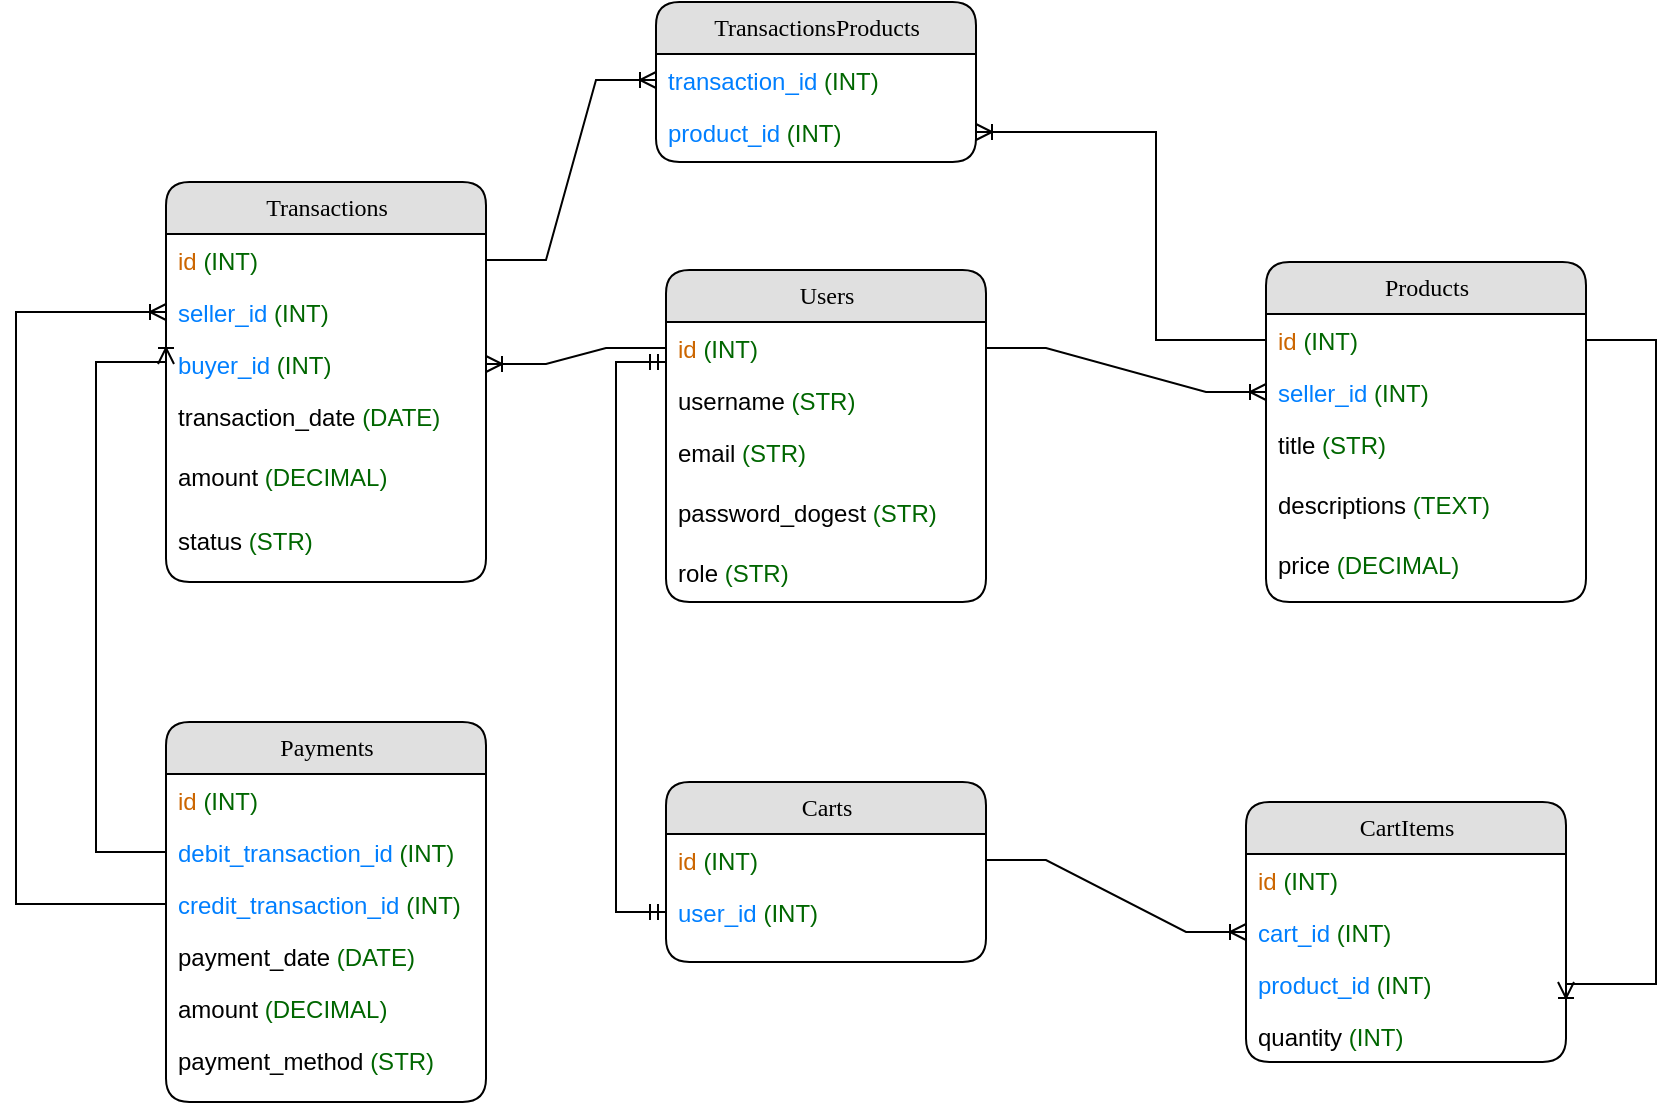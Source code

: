 <mxfile version="24.2.2" type="github">
  <diagram name="Page-1" id="b520641d-4fe3-3701-9064-5fc419738815">
    <mxGraphModel dx="1060" dy="554" grid="1" gridSize="10" guides="1" tooltips="1" connect="1" arrows="1" fold="1" page="1" pageScale="1" pageWidth="1100" pageHeight="850" background="none" math="0" shadow="0">
      <root>
        <mxCell id="0" />
        <mxCell id="1" parent="0" />
        <mxCell id="21ea969265ad0168-6" value="Users" style="swimlane;html=1;fontStyle=0;childLayout=stackLayout;horizontal=1;startSize=26;fillColor=#e0e0e0;horizontalStack=0;resizeParent=1;resizeLast=0;collapsible=1;marginBottom=0;swimlaneFillColor=#ffffff;align=center;rounded=1;shadow=0;comic=0;labelBackgroundColor=none;strokeWidth=1;fontFamily=Verdana;fontSize=12" parent="1" vertex="1">
          <mxGeometry x="475" y="234" width="160" height="166" as="geometry">
            <mxRectangle x="160" y="74" width="70" height="30" as="alternateBounds" />
          </mxGeometry>
        </mxCell>
        <mxCell id="cT_zoDqVWwbqLLkgSUqI-38" value="&lt;font color=&quot;#cc6600&quot;&gt;id&lt;/font&gt; &lt;font color=&quot;#006600&quot;&gt;(INT)&lt;/font&gt;" style="text;html=1;strokeColor=none;fillColor=none;spacingLeft=4;spacingRight=4;whiteSpace=wrap;overflow=hidden;rotatable=0;points=[[0,0.5],[1,0.5]];portConstraint=eastwest;align=left;" vertex="1" parent="21ea969265ad0168-6">
          <mxGeometry y="26" width="160" height="26" as="geometry" />
        </mxCell>
        <mxCell id="21ea969265ad0168-8" value="username &lt;font color=&quot;#006600&quot;&gt;(STR)&lt;/font&gt;" style="text;html=1;strokeColor=none;fillColor=none;spacingLeft=4;spacingRight=4;whiteSpace=wrap;overflow=hidden;rotatable=0;points=[[0,0.5],[1,0.5]];portConstraint=eastwest;" parent="21ea969265ad0168-6" vertex="1">
          <mxGeometry y="52" width="160" height="26" as="geometry" />
        </mxCell>
        <mxCell id="21ea969265ad0168-9" value="email &lt;font color=&quot;#006600&quot;&gt;(STR)&lt;/font&gt;" style="text;html=1;strokeColor=none;fillColor=none;spacingLeft=4;spacingRight=4;whiteSpace=wrap;overflow=hidden;rotatable=0;points=[[0,0.5],[1,0.5]];portConstraint=eastwest;" parent="21ea969265ad0168-6" vertex="1">
          <mxGeometry y="78" width="160" height="30" as="geometry" />
        </mxCell>
        <mxCell id="cT_zoDqVWwbqLLkgSUqI-1" value="password_dogest &lt;font color=&quot;#006600&quot;&gt;(STR)&lt;/font&gt;" style="text;html=1;strokeColor=none;fillColor=none;spacingLeft=4;spacingRight=4;whiteSpace=wrap;overflow=hidden;rotatable=0;points=[[0,0.5],[1,0.5]];portConstraint=eastwest;" vertex="1" parent="21ea969265ad0168-6">
          <mxGeometry y="108" width="160" height="30" as="geometry" />
        </mxCell>
        <mxCell id="cT_zoDqVWwbqLLkgSUqI-2" value="role &lt;font color=&quot;#006600&quot;&gt;(STR)&lt;/font&gt;" style="text;html=1;strokeColor=none;fillColor=none;spacingLeft=4;spacingRight=4;whiteSpace=wrap;overflow=hidden;rotatable=0;points=[[0,0.5],[1,0.5]];portConstraint=eastwest;" vertex="1" parent="21ea969265ad0168-6">
          <mxGeometry y="138" width="160" height="20" as="geometry" />
        </mxCell>
        <mxCell id="21ea969265ad0168-14" value="Payments" style="swimlane;html=1;fontStyle=0;childLayout=stackLayout;horizontal=1;startSize=26;fillColor=#e0e0e0;horizontalStack=0;resizeParent=1;resizeLast=0;collapsible=1;marginBottom=0;swimlaneFillColor=#ffffff;align=center;rounded=1;shadow=0;comic=0;labelBackgroundColor=none;strokeWidth=1;fontFamily=Verdana;fontSize=12" parent="1" vertex="1">
          <mxGeometry x="225" y="460" width="160" height="190" as="geometry" />
        </mxCell>
        <mxCell id="21ea969265ad0168-15" value="&lt;font color=&quot;#cc6600&quot;&gt;id &lt;/font&gt;&lt;font color=&quot;#006600&quot;&gt;(INT)&lt;/font&gt;" style="text;html=1;strokeColor=none;fillColor=none;spacingLeft=4;spacingRight=4;whiteSpace=wrap;overflow=hidden;rotatable=0;points=[[0,0.5],[1,0.5]];portConstraint=eastwest;" parent="21ea969265ad0168-14" vertex="1">
          <mxGeometry y="26" width="160" height="26" as="geometry" />
        </mxCell>
        <mxCell id="21ea969265ad0168-16" value="&lt;font color=&quot;#007fff&quot;&gt;debit_transaction_id &lt;/font&gt;&lt;font color=&quot;#006600&quot;&gt;(INT)&lt;/font&gt;" style="text;html=1;strokeColor=none;fillColor=none;spacingLeft=4;spacingRight=4;whiteSpace=wrap;overflow=hidden;rotatable=0;points=[[0,0.5],[1,0.5]];portConstraint=eastwest;" parent="21ea969265ad0168-14" vertex="1">
          <mxGeometry y="52" width="160" height="26" as="geometry" />
        </mxCell>
        <mxCell id="cT_zoDqVWwbqLLkgSUqI-70" value="&lt;font color=&quot;#007fff&quot;&gt;credit_transaction_id &lt;/font&gt;&lt;font color=&quot;#006600&quot;&gt;(INT)&lt;/font&gt;" style="text;html=1;strokeColor=none;fillColor=none;spacingLeft=4;spacingRight=4;whiteSpace=wrap;overflow=hidden;rotatable=0;points=[[0,0.5],[1,0.5]];portConstraint=eastwest;" vertex="1" parent="21ea969265ad0168-14">
          <mxGeometry y="78" width="160" height="26" as="geometry" />
        </mxCell>
        <mxCell id="21ea969265ad0168-17" value="payment_date &lt;font color=&quot;#006600&quot;&gt;(DATE)&lt;/font&gt;" style="text;html=1;strokeColor=none;fillColor=none;spacingLeft=4;spacingRight=4;whiteSpace=wrap;overflow=hidden;rotatable=0;points=[[0,0.5],[1,0.5]];portConstraint=eastwest;" parent="21ea969265ad0168-14" vertex="1">
          <mxGeometry y="104" width="160" height="26" as="geometry" />
        </mxCell>
        <mxCell id="cT_zoDqVWwbqLLkgSUqI-22" value="amount &lt;font color=&quot;#006600&quot;&gt;(DECIMAL)&lt;/font&gt;" style="text;html=1;strokeColor=none;fillColor=none;spacingLeft=4;spacingRight=4;whiteSpace=wrap;overflow=hidden;rotatable=0;points=[[0,0.5],[1,0.5]];portConstraint=eastwest;" vertex="1" parent="21ea969265ad0168-14">
          <mxGeometry y="130" width="160" height="26" as="geometry" />
        </mxCell>
        <mxCell id="cT_zoDqVWwbqLLkgSUqI-23" value="payment_method &lt;font color=&quot;#006600&quot;&gt;(STR)&lt;/font&gt;" style="text;html=1;strokeColor=none;fillColor=none;spacingLeft=4;spacingRight=4;whiteSpace=wrap;overflow=hidden;rotatable=0;points=[[0,0.5],[1,0.5]];portConstraint=eastwest;" vertex="1" parent="21ea969265ad0168-14">
          <mxGeometry y="156" width="160" height="26" as="geometry" />
        </mxCell>
        <mxCell id="cT_zoDqVWwbqLLkgSUqI-3" value="Products" style="swimlane;html=1;fontStyle=0;childLayout=stackLayout;horizontal=1;startSize=26;fillColor=#e0e0e0;horizontalStack=0;resizeParent=1;resizeLast=0;collapsible=1;marginBottom=0;swimlaneFillColor=#ffffff;align=center;rounded=1;shadow=0;comic=0;labelBackgroundColor=none;strokeWidth=1;fontFamily=Verdana;fontSize=12" vertex="1" parent="1">
          <mxGeometry x="775" y="230" width="160" height="170" as="geometry">
            <mxRectangle x="160" y="74" width="70" height="30" as="alternateBounds" />
          </mxGeometry>
        </mxCell>
        <mxCell id="cT_zoDqVWwbqLLkgSUqI-4" value="&lt;span style=&quot;background-color: rgb(255, 255, 255);&quot;&gt;&lt;font color=&quot;#cc6600&quot;&gt;id&lt;/font&gt; &lt;font color=&quot;#006600&quot;&gt;(INT)&lt;/font&gt;&lt;/span&gt;" style="text;html=1;strokeColor=none;fillColor=none;spacingLeft=4;spacingRight=4;whiteSpace=wrap;overflow=hidden;rotatable=0;points=[[0,0.5],[1,0.5]];portConstraint=eastwest;" vertex="1" parent="cT_zoDqVWwbqLLkgSUqI-3">
          <mxGeometry y="26" width="160" height="26" as="geometry" />
        </mxCell>
        <mxCell id="cT_zoDqVWwbqLLkgSUqI-45" value="&lt;font color=&quot;#007fff&quot;&gt;seller_id&lt;/font&gt; &lt;font color=&quot;#006600&quot;&gt;(INT)&lt;/font&gt;" style="text;html=1;strokeColor=none;fillColor=none;spacingLeft=4;spacingRight=4;whiteSpace=wrap;overflow=hidden;rotatable=0;points=[[0,0.5],[1,0.5]];portConstraint=eastwest;" vertex="1" parent="cT_zoDqVWwbqLLkgSUqI-3">
          <mxGeometry y="52" width="160" height="26" as="geometry" />
        </mxCell>
        <mxCell id="cT_zoDqVWwbqLLkgSUqI-6" value="title &lt;font color=&quot;#006600&quot;&gt;(STR)&lt;/font&gt;" style="text;html=1;strokeColor=none;fillColor=none;spacingLeft=4;spacingRight=4;whiteSpace=wrap;overflow=hidden;rotatable=0;points=[[0,0.5],[1,0.5]];portConstraint=eastwest;" vertex="1" parent="cT_zoDqVWwbqLLkgSUqI-3">
          <mxGeometry y="78" width="160" height="30" as="geometry" />
        </mxCell>
        <mxCell id="cT_zoDqVWwbqLLkgSUqI-7" value="descriptions &lt;font color=&quot;#006600&quot;&gt;(TEXT)&lt;/font&gt;" style="text;html=1;strokeColor=none;fillColor=none;spacingLeft=4;spacingRight=4;whiteSpace=wrap;overflow=hidden;rotatable=0;points=[[0,0.5],[1,0.5]];portConstraint=eastwest;" vertex="1" parent="cT_zoDqVWwbqLLkgSUqI-3">
          <mxGeometry y="108" width="160" height="30" as="geometry" />
        </mxCell>
        <mxCell id="cT_zoDqVWwbqLLkgSUqI-8" value="price &lt;font color=&quot;#006600&quot;&gt;(DECIMAL)&lt;/font&gt;" style="text;html=1;strokeColor=none;fillColor=none;spacingLeft=4;spacingRight=4;whiteSpace=wrap;overflow=hidden;rotatable=0;points=[[0,0.5],[1,0.5]];portConstraint=eastwest;" vertex="1" parent="cT_zoDqVWwbqLLkgSUqI-3">
          <mxGeometry y="138" width="160" height="20" as="geometry" />
        </mxCell>
        <mxCell id="cT_zoDqVWwbqLLkgSUqI-9" value="Transactions" style="swimlane;html=1;fontStyle=0;childLayout=stackLayout;horizontal=1;startSize=26;fillColor=#e0e0e0;horizontalStack=0;resizeParent=1;resizeLast=0;collapsible=1;marginBottom=0;swimlaneFillColor=#ffffff;align=center;rounded=1;shadow=0;comic=0;labelBackgroundColor=none;strokeWidth=1;fontFamily=Verdana;fontSize=12" vertex="1" parent="1">
          <mxGeometry x="225" y="190" width="160" height="200" as="geometry">
            <mxRectangle x="160" y="74" width="70" height="30" as="alternateBounds" />
          </mxGeometry>
        </mxCell>
        <mxCell id="cT_zoDqVWwbqLLkgSUqI-10" value="&lt;font color=&quot;#cc6600&quot;&gt;id &lt;/font&gt;&lt;font color=&quot;#006600&quot;&gt;(INT)&lt;/font&gt;" style="text;html=1;strokeColor=none;fillColor=none;spacingLeft=4;spacingRight=4;whiteSpace=wrap;overflow=hidden;rotatable=0;points=[[0,0.5],[1,0.5]];portConstraint=eastwest;" vertex="1" parent="cT_zoDqVWwbqLLkgSUqI-9">
          <mxGeometry y="26" width="160" height="26" as="geometry" />
        </mxCell>
        <mxCell id="cT_zoDqVWwbqLLkgSUqI-69" value="&lt;font color=&quot;#007fff&quot;&gt;seller_id&amp;nbsp;&lt;/font&gt;&lt;font color=&quot;#006600&quot;&gt;(INT)&lt;/font&gt;" style="text;html=1;strokeColor=none;fillColor=none;spacingLeft=4;spacingRight=4;whiteSpace=wrap;overflow=hidden;rotatable=0;points=[[0,0.5],[1,0.5]];portConstraint=eastwest;" vertex="1" parent="cT_zoDqVWwbqLLkgSUqI-9">
          <mxGeometry y="52" width="160" height="26" as="geometry" />
        </mxCell>
        <mxCell id="cT_zoDqVWwbqLLkgSUqI-11" value="&lt;font color=&quot;#007fff&quot;&gt;buyer_id &lt;/font&gt;&lt;font color=&quot;#006600&quot;&gt;(INT)&lt;/font&gt;" style="text;html=1;strokeColor=none;fillColor=none;spacingLeft=4;spacingRight=4;whiteSpace=wrap;overflow=hidden;rotatable=0;points=[[0,0.5],[1,0.5]];portConstraint=eastwest;" vertex="1" parent="cT_zoDqVWwbqLLkgSUqI-9">
          <mxGeometry y="78" width="160" height="26" as="geometry" />
        </mxCell>
        <mxCell id="cT_zoDqVWwbqLLkgSUqI-13" value="transaction_date &lt;font color=&quot;#006600&quot;&gt;(DATE)&lt;/font&gt;" style="text;html=1;strokeColor=none;fillColor=none;spacingLeft=4;spacingRight=4;whiteSpace=wrap;overflow=hidden;rotatable=0;points=[[0,0.5],[1,0.5]];portConstraint=eastwest;" vertex="1" parent="cT_zoDqVWwbqLLkgSUqI-9">
          <mxGeometry y="104" width="160" height="30" as="geometry" />
        </mxCell>
        <mxCell id="cT_zoDqVWwbqLLkgSUqI-14" value="amount &lt;font color=&quot;#006600&quot;&gt;(DECIMAL)&lt;/font&gt;" style="text;html=1;strokeColor=none;fillColor=none;spacingLeft=4;spacingRight=4;whiteSpace=wrap;overflow=hidden;rotatable=0;points=[[0,0.5],[1,0.5]];portConstraint=eastwest;" vertex="1" parent="cT_zoDqVWwbqLLkgSUqI-9">
          <mxGeometry y="134" width="160" height="32" as="geometry" />
        </mxCell>
        <mxCell id="cT_zoDqVWwbqLLkgSUqI-21" value="status &lt;font color=&quot;#006600&quot;&gt;(STR)&lt;/font&gt;" style="text;html=1;strokeColor=none;fillColor=none;spacingLeft=4;spacingRight=4;whiteSpace=wrap;overflow=hidden;rotatable=0;points=[[0,0.5],[1,0.5]];portConstraint=eastwest;" vertex="1" parent="cT_zoDqVWwbqLLkgSUqI-9">
          <mxGeometry y="166" width="160" height="34" as="geometry" />
        </mxCell>
        <mxCell id="cT_zoDqVWwbqLLkgSUqI-24" value="Carts" style="swimlane;html=1;fontStyle=0;childLayout=stackLayout;horizontal=1;startSize=26;fillColor=#e0e0e0;horizontalStack=0;resizeParent=1;resizeLast=0;collapsible=1;marginBottom=0;swimlaneFillColor=#ffffff;align=center;rounded=1;shadow=0;comic=0;labelBackgroundColor=none;strokeWidth=1;fontFamily=Verdana;fontSize=12" vertex="1" parent="1">
          <mxGeometry x="475" y="490" width="160" height="90" as="geometry" />
        </mxCell>
        <mxCell id="cT_zoDqVWwbqLLkgSUqI-25" value="&lt;font color=&quot;#cc6600&quot;&gt;id &lt;/font&gt;&lt;font color=&quot;#006600&quot;&gt;(INT)&lt;/font&gt;" style="text;html=1;strokeColor=none;fillColor=none;spacingLeft=4;spacingRight=4;whiteSpace=wrap;overflow=hidden;rotatable=0;points=[[0,0.5],[1,0.5]];portConstraint=eastwest;" vertex="1" parent="cT_zoDqVWwbqLLkgSUqI-24">
          <mxGeometry y="26" width="160" height="26" as="geometry" />
        </mxCell>
        <mxCell id="cT_zoDqVWwbqLLkgSUqI-52" value="&lt;font color=&quot;#007fff&quot;&gt;user_id &lt;/font&gt;&lt;font color=&quot;#006600&quot;&gt;(INT)&lt;/font&gt;" style="text;html=1;strokeColor=none;fillColor=none;spacingLeft=4;spacingRight=4;whiteSpace=wrap;overflow=hidden;rotatable=0;points=[[0,0.5],[1,0.5]];portConstraint=eastwest;" vertex="1" parent="cT_zoDqVWwbqLLkgSUqI-24">
          <mxGeometry y="52" width="160" height="26" as="geometry" />
        </mxCell>
        <mxCell id="cT_zoDqVWwbqLLkgSUqI-30" value="CartItems" style="swimlane;html=1;fontStyle=0;childLayout=stackLayout;horizontal=1;startSize=26;fillColor=#e0e0e0;horizontalStack=0;resizeParent=1;resizeLast=0;collapsible=1;marginBottom=0;swimlaneFillColor=#ffffff;align=center;rounded=1;shadow=0;comic=0;labelBackgroundColor=none;strokeWidth=1;fontFamily=Verdana;fontSize=12" vertex="1" parent="1">
          <mxGeometry x="765" y="500" width="160" height="130" as="geometry" />
        </mxCell>
        <mxCell id="cT_zoDqVWwbqLLkgSUqI-31" value="&lt;font color=&quot;#cc6600&quot;&gt;id &lt;/font&gt;&lt;font color=&quot;#006600&quot;&gt;(INT)&lt;/font&gt;" style="text;html=1;strokeColor=none;fillColor=none;spacingLeft=4;spacingRight=4;whiteSpace=wrap;overflow=hidden;rotatable=0;points=[[0,0.5],[1,0.5]];portConstraint=eastwest;" vertex="1" parent="cT_zoDqVWwbqLLkgSUqI-30">
          <mxGeometry y="26" width="160" height="26" as="geometry" />
        </mxCell>
        <mxCell id="cT_zoDqVWwbqLLkgSUqI-32" value="&lt;font color=&quot;#007fff&quot;&gt;cart_id &lt;/font&gt;&lt;font color=&quot;#006600&quot;&gt;(INT)&lt;/font&gt;" style="text;html=1;strokeColor=none;fillColor=none;spacingLeft=4;spacingRight=4;whiteSpace=wrap;overflow=hidden;rotatable=0;points=[[0,0.5],[1,0.5]];portConstraint=eastwest;" vertex="1" parent="cT_zoDqVWwbqLLkgSUqI-30">
          <mxGeometry y="52" width="160" height="26" as="geometry" />
        </mxCell>
        <mxCell id="cT_zoDqVWwbqLLkgSUqI-33" value="&lt;font color=&quot;#007fff&quot;&gt;product_id &lt;/font&gt;&lt;font color=&quot;#006600&quot;&gt;(INT)&lt;/font&gt;" style="text;html=1;strokeColor=none;fillColor=none;spacingLeft=4;spacingRight=4;whiteSpace=wrap;overflow=hidden;rotatable=0;points=[[0,0.5],[1,0.5]];portConstraint=eastwest;" vertex="1" parent="cT_zoDqVWwbqLLkgSUqI-30">
          <mxGeometry y="78" width="160" height="26" as="geometry" />
        </mxCell>
        <mxCell id="cT_zoDqVWwbqLLkgSUqI-34" value="quantity &lt;font color=&quot;#006600&quot;&gt;(INT)&lt;/font&gt;" style="text;html=1;strokeColor=none;fillColor=none;spacingLeft=4;spacingRight=4;whiteSpace=wrap;overflow=hidden;rotatable=0;points=[[0,0.5],[1,0.5]];portConstraint=eastwest;" vertex="1" parent="cT_zoDqVWwbqLLkgSUqI-30">
          <mxGeometry y="104" width="160" height="26" as="geometry" />
        </mxCell>
        <mxCell id="cT_zoDqVWwbqLLkgSUqI-54" value="" style="edgeStyle=entityRelationEdgeStyle;fontSize=12;html=1;endArrow=ERoneToMany;rounded=0;exitX=1;exitY=0.5;exitDx=0;exitDy=0;entryX=0;entryY=0.5;entryDx=0;entryDy=0;" edge="1" parent="1" source="cT_zoDqVWwbqLLkgSUqI-38" target="cT_zoDqVWwbqLLkgSUqI-45">
          <mxGeometry width="100" height="100" relative="1" as="geometry">
            <mxPoint x="465" y="550" as="sourcePoint" />
            <mxPoint x="511.808" y="250.4" as="targetPoint" />
          </mxGeometry>
        </mxCell>
        <mxCell id="cT_zoDqVWwbqLLkgSUqI-55" value="" style="edgeStyle=entityRelationEdgeStyle;fontSize=12;html=1;endArrow=ERoneToMany;rounded=0;exitX=0;exitY=0.5;exitDx=0;exitDy=0;entryX=1;entryY=0.5;entryDx=0;entryDy=0;" edge="1" parent="1" source="cT_zoDqVWwbqLLkgSUqI-38" target="cT_zoDqVWwbqLLkgSUqI-11">
          <mxGeometry width="100" height="100" relative="1" as="geometry">
            <mxPoint x="365" y="540" as="sourcePoint" />
            <mxPoint x="465" y="440" as="targetPoint" />
          </mxGeometry>
        </mxCell>
        <mxCell id="cT_zoDqVWwbqLLkgSUqI-58" value="" style="fontSize=12;html=1;endArrow=ERmandOne;startArrow=ERmandOne;rounded=0;exitX=0;exitY=0.5;exitDx=0;exitDy=0;edgeStyle=orthogonalEdgeStyle;" edge="1" parent="1" source="cT_zoDqVWwbqLLkgSUqI-52">
          <mxGeometry width="100" height="100" relative="1" as="geometry">
            <mxPoint x="355" y="550" as="sourcePoint" />
            <mxPoint x="475" y="280" as="targetPoint" />
            <Array as="points">
              <mxPoint x="450" y="555" />
              <mxPoint x="450" y="280" />
            </Array>
          </mxGeometry>
        </mxCell>
        <mxCell id="cT_zoDqVWwbqLLkgSUqI-59" value="" style="edgeStyle=entityRelationEdgeStyle;fontSize=12;html=1;endArrow=ERoneToMany;rounded=0;exitX=1;exitY=0.5;exitDx=0;exitDy=0;entryX=0;entryY=0.5;entryDx=0;entryDy=0;" edge="1" parent="1" source="cT_zoDqVWwbqLLkgSUqI-25" target="cT_zoDqVWwbqLLkgSUqI-32">
          <mxGeometry width="100" height="100" relative="1" as="geometry">
            <mxPoint x="355" y="550" as="sourcePoint" />
            <mxPoint x="455" y="450" as="targetPoint" />
          </mxGeometry>
        </mxCell>
        <mxCell id="cT_zoDqVWwbqLLkgSUqI-60" value="" style="edgeStyle=orthogonalEdgeStyle;fontSize=12;html=1;endArrow=ERoneToMany;rounded=0;" edge="1" parent="1">
          <mxGeometry width="100" height="100" relative="1" as="geometry">
            <mxPoint x="935" y="269" as="sourcePoint" />
            <mxPoint x="925" y="590" as="targetPoint" />
            <Array as="points">
              <mxPoint x="970" y="269" />
              <mxPoint x="970" y="591" />
              <mxPoint x="925" y="591" />
            </Array>
          </mxGeometry>
        </mxCell>
        <mxCell id="cT_zoDqVWwbqLLkgSUqI-61" value="TransactionsProducts" style="swimlane;html=1;fontStyle=0;childLayout=stackLayout;horizontal=1;startSize=26;fillColor=#e0e0e0;horizontalStack=0;resizeParent=1;resizeLast=0;collapsible=1;marginBottom=0;swimlaneFillColor=#ffffff;align=center;rounded=1;shadow=0;comic=0;labelBackgroundColor=none;strokeWidth=1;fontFamily=Verdana;fontSize=12" vertex="1" parent="1">
          <mxGeometry x="470" y="100" width="160" height="80" as="geometry" />
        </mxCell>
        <mxCell id="cT_zoDqVWwbqLLkgSUqI-62" value="&lt;font color=&quot;#007fff&quot;&gt;transaction_id &lt;/font&gt;&lt;font color=&quot;#006600&quot;&gt;(INT)&lt;/font&gt;" style="text;html=1;strokeColor=none;fillColor=none;spacingLeft=4;spacingRight=4;whiteSpace=wrap;overflow=hidden;rotatable=0;points=[[0,0.5],[1,0.5]];portConstraint=eastwest;" vertex="1" parent="cT_zoDqVWwbqLLkgSUqI-61">
          <mxGeometry y="26" width="160" height="26" as="geometry" />
        </mxCell>
        <mxCell id="cT_zoDqVWwbqLLkgSUqI-63" value="&lt;font color=&quot;#007fff&quot;&gt;product_id &lt;/font&gt;&lt;font color=&quot;#006600&quot;&gt;(INT)&lt;/font&gt;" style="text;html=1;strokeColor=none;fillColor=none;spacingLeft=4;spacingRight=4;whiteSpace=wrap;overflow=hidden;rotatable=0;points=[[0,0.5],[1,0.5]];portConstraint=eastwest;" vertex="1" parent="cT_zoDqVWwbqLLkgSUqI-61">
          <mxGeometry y="52" width="160" height="26" as="geometry" />
        </mxCell>
        <mxCell id="cT_zoDqVWwbqLLkgSUqI-64" value="" style="edgeStyle=entityRelationEdgeStyle;fontSize=12;html=1;endArrow=ERoneToMany;rounded=0;exitX=1;exitY=0.5;exitDx=0;exitDy=0;entryX=0;entryY=0.5;entryDx=0;entryDy=0;" edge="1" parent="1" source="cT_zoDqVWwbqLLkgSUqI-10" target="cT_zoDqVWwbqLLkgSUqI-62">
          <mxGeometry width="100" height="100" relative="1" as="geometry">
            <mxPoint x="510" y="340" as="sourcePoint" />
            <mxPoint x="610" y="240" as="targetPoint" />
          </mxGeometry>
        </mxCell>
        <mxCell id="cT_zoDqVWwbqLLkgSUqI-66" value="" style="edgeStyle=orthogonalEdgeStyle;fontSize=12;html=1;endArrow=ERoneToMany;rounded=0;entryX=1;entryY=0.5;entryDx=0;entryDy=0;exitX=0;exitY=0.5;exitDx=0;exitDy=0;" edge="1" parent="1" source="cT_zoDqVWwbqLLkgSUqI-4" target="cT_zoDqVWwbqLLkgSUqI-63">
          <mxGeometry width="100" height="100" relative="1" as="geometry">
            <mxPoint x="770" y="269" as="sourcePoint" />
            <mxPoint x="620" y="270" as="targetPoint" />
            <Array as="points">
              <mxPoint x="720" y="269" />
              <mxPoint x="720" y="165" />
            </Array>
          </mxGeometry>
        </mxCell>
        <mxCell id="cT_zoDqVWwbqLLkgSUqI-71" value="" style="edgeStyle=orthogonalEdgeStyle;fontSize=12;html=1;endArrow=ERoneToMany;rounded=0;entryX=0;entryY=0.5;entryDx=0;entryDy=0;exitX=0;exitY=0.5;exitDx=0;exitDy=0;" edge="1" parent="1" source="21ea969265ad0168-16" target="cT_zoDqVWwbqLLkgSUqI-11">
          <mxGeometry width="100" height="100" relative="1" as="geometry">
            <mxPoint x="110" y="475" as="sourcePoint" />
            <mxPoint x="220" y="250" as="targetPoint" />
            <Array as="points">
              <mxPoint x="190" y="525" />
              <mxPoint x="190" y="280" />
              <mxPoint x="225" y="280" />
            </Array>
          </mxGeometry>
        </mxCell>
        <mxCell id="cT_zoDqVWwbqLLkgSUqI-72" value="" style="edgeStyle=orthogonalEdgeStyle;fontSize=12;html=1;endArrow=ERoneToMany;rounded=0;entryX=0;entryY=0.5;entryDx=0;entryDy=0;exitX=0;exitY=0.5;exitDx=0;exitDy=0;" edge="1" parent="1" source="cT_zoDqVWwbqLLkgSUqI-70" target="cT_zoDqVWwbqLLkgSUqI-69">
          <mxGeometry width="100" height="100" relative="1" as="geometry">
            <mxPoint x="60" y="420" as="sourcePoint" />
            <mxPoint x="160" y="320" as="targetPoint" />
            <Array as="points">
              <mxPoint x="150" y="551" />
              <mxPoint x="150" y="255" />
            </Array>
          </mxGeometry>
        </mxCell>
      </root>
    </mxGraphModel>
  </diagram>
</mxfile>
